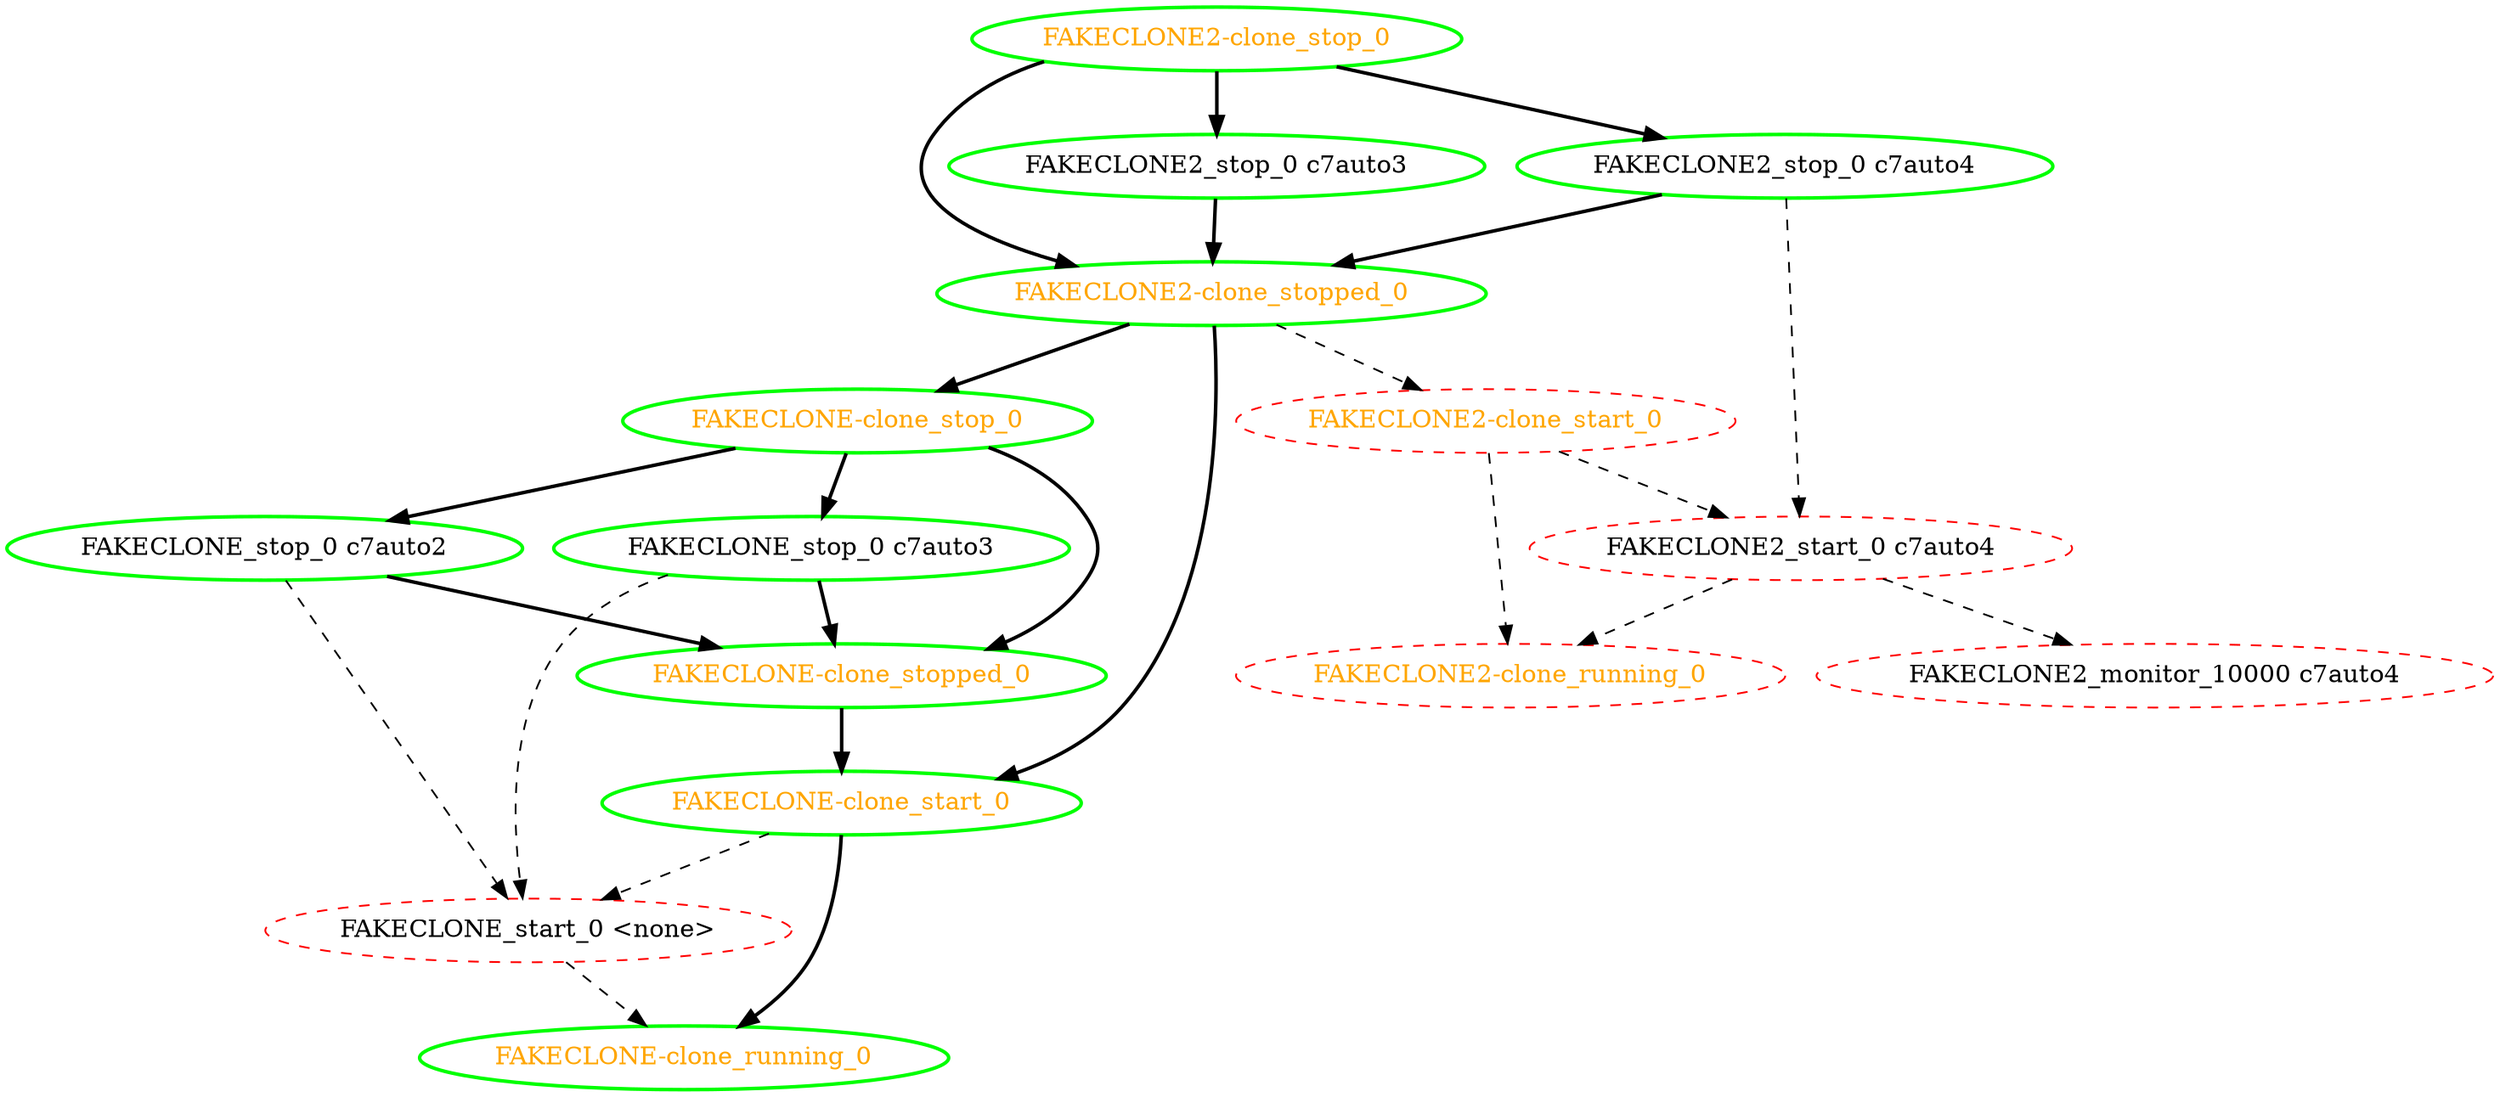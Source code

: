 digraph "g" {
"FAKECLONE-clone_running_0" [ style=bold color="green" fontcolor="orange"]
"FAKECLONE-clone_start_0" -> "FAKECLONE-clone_running_0" [ style = bold]
"FAKECLONE-clone_start_0" -> "FAKECLONE_start_0 <none>" [ style = dashed]
"FAKECLONE-clone_start_0" [ style=bold color="green" fontcolor="orange"]
"FAKECLONE-clone_stop_0" -> "FAKECLONE-clone_stopped_0" [ style = bold]
"FAKECLONE-clone_stop_0" -> "FAKECLONE_stop_0 c7auto2" [ style = bold]
"FAKECLONE-clone_stop_0" -> "FAKECLONE_stop_0 c7auto3" [ style = bold]
"FAKECLONE-clone_stop_0" [ style=bold color="green" fontcolor="orange"]
"FAKECLONE-clone_stopped_0" -> "FAKECLONE-clone_start_0" [ style = bold]
"FAKECLONE-clone_stopped_0" [ style=bold color="green" fontcolor="orange"]
"FAKECLONE2-clone_running_0" [ style=dashed color="red" fontcolor="orange"]
"FAKECLONE2-clone_start_0" -> "FAKECLONE2-clone_running_0" [ style = dashed]
"FAKECLONE2-clone_start_0" -> "FAKECLONE2_start_0 c7auto4" [ style = dashed]
"FAKECLONE2-clone_start_0" [ style=dashed color="red" fontcolor="orange"]
"FAKECLONE2-clone_stop_0" -> "FAKECLONE2-clone_stopped_0" [ style = bold]
"FAKECLONE2-clone_stop_0" -> "FAKECLONE2_stop_0 c7auto3" [ style = bold]
"FAKECLONE2-clone_stop_0" -> "FAKECLONE2_stop_0 c7auto4" [ style = bold]
"FAKECLONE2-clone_stop_0" [ style=bold color="green" fontcolor="orange"]
"FAKECLONE2-clone_stopped_0" -> "FAKECLONE-clone_start_0" [ style = bold]
"FAKECLONE2-clone_stopped_0" -> "FAKECLONE-clone_stop_0" [ style = bold]
"FAKECLONE2-clone_stopped_0" -> "FAKECLONE2-clone_start_0" [ style = dashed]
"FAKECLONE2-clone_stopped_0" [ style=bold color="green" fontcolor="orange"]
"FAKECLONE2_monitor_10000 c7auto4" [ style=dashed color="red" fontcolor="black"]
"FAKECLONE2_start_0 c7auto4" -> "FAKECLONE2-clone_running_0" [ style = dashed]
"FAKECLONE2_start_0 c7auto4" -> "FAKECLONE2_monitor_10000 c7auto4" [ style = dashed]
"FAKECLONE2_start_0 c7auto4" [ style=dashed color="red" fontcolor="black"]
"FAKECLONE2_stop_0 c7auto3" -> "FAKECLONE2-clone_stopped_0" [ style = bold]
"FAKECLONE2_stop_0 c7auto3" [ style=bold color="green" fontcolor="black"]
"FAKECLONE2_stop_0 c7auto4" -> "FAKECLONE2-clone_stopped_0" [ style = bold]
"FAKECLONE2_stop_0 c7auto4" -> "FAKECLONE2_start_0 c7auto4" [ style = dashed]
"FAKECLONE2_stop_0 c7auto4" [ style=bold color="green" fontcolor="black"]
"FAKECLONE_start_0 <none>" -> "FAKECLONE-clone_running_0" [ style = dashed]
"FAKECLONE_start_0 <none>" [ style=dashed color="red" fontcolor="black"]
"FAKECLONE_stop_0 c7auto2" -> "FAKECLONE-clone_stopped_0" [ style = bold]
"FAKECLONE_stop_0 c7auto2" -> "FAKECLONE_start_0 <none>" [ style = dashed]
"FAKECLONE_stop_0 c7auto2" [ style=bold color="green" fontcolor="black"]
"FAKECLONE_stop_0 c7auto3" -> "FAKECLONE-clone_stopped_0" [ style = bold]
"FAKECLONE_stop_0 c7auto3" -> "FAKECLONE_start_0 <none>" [ style = dashed]
"FAKECLONE_stop_0 c7auto3" [ style=bold color="green" fontcolor="black"]
}
